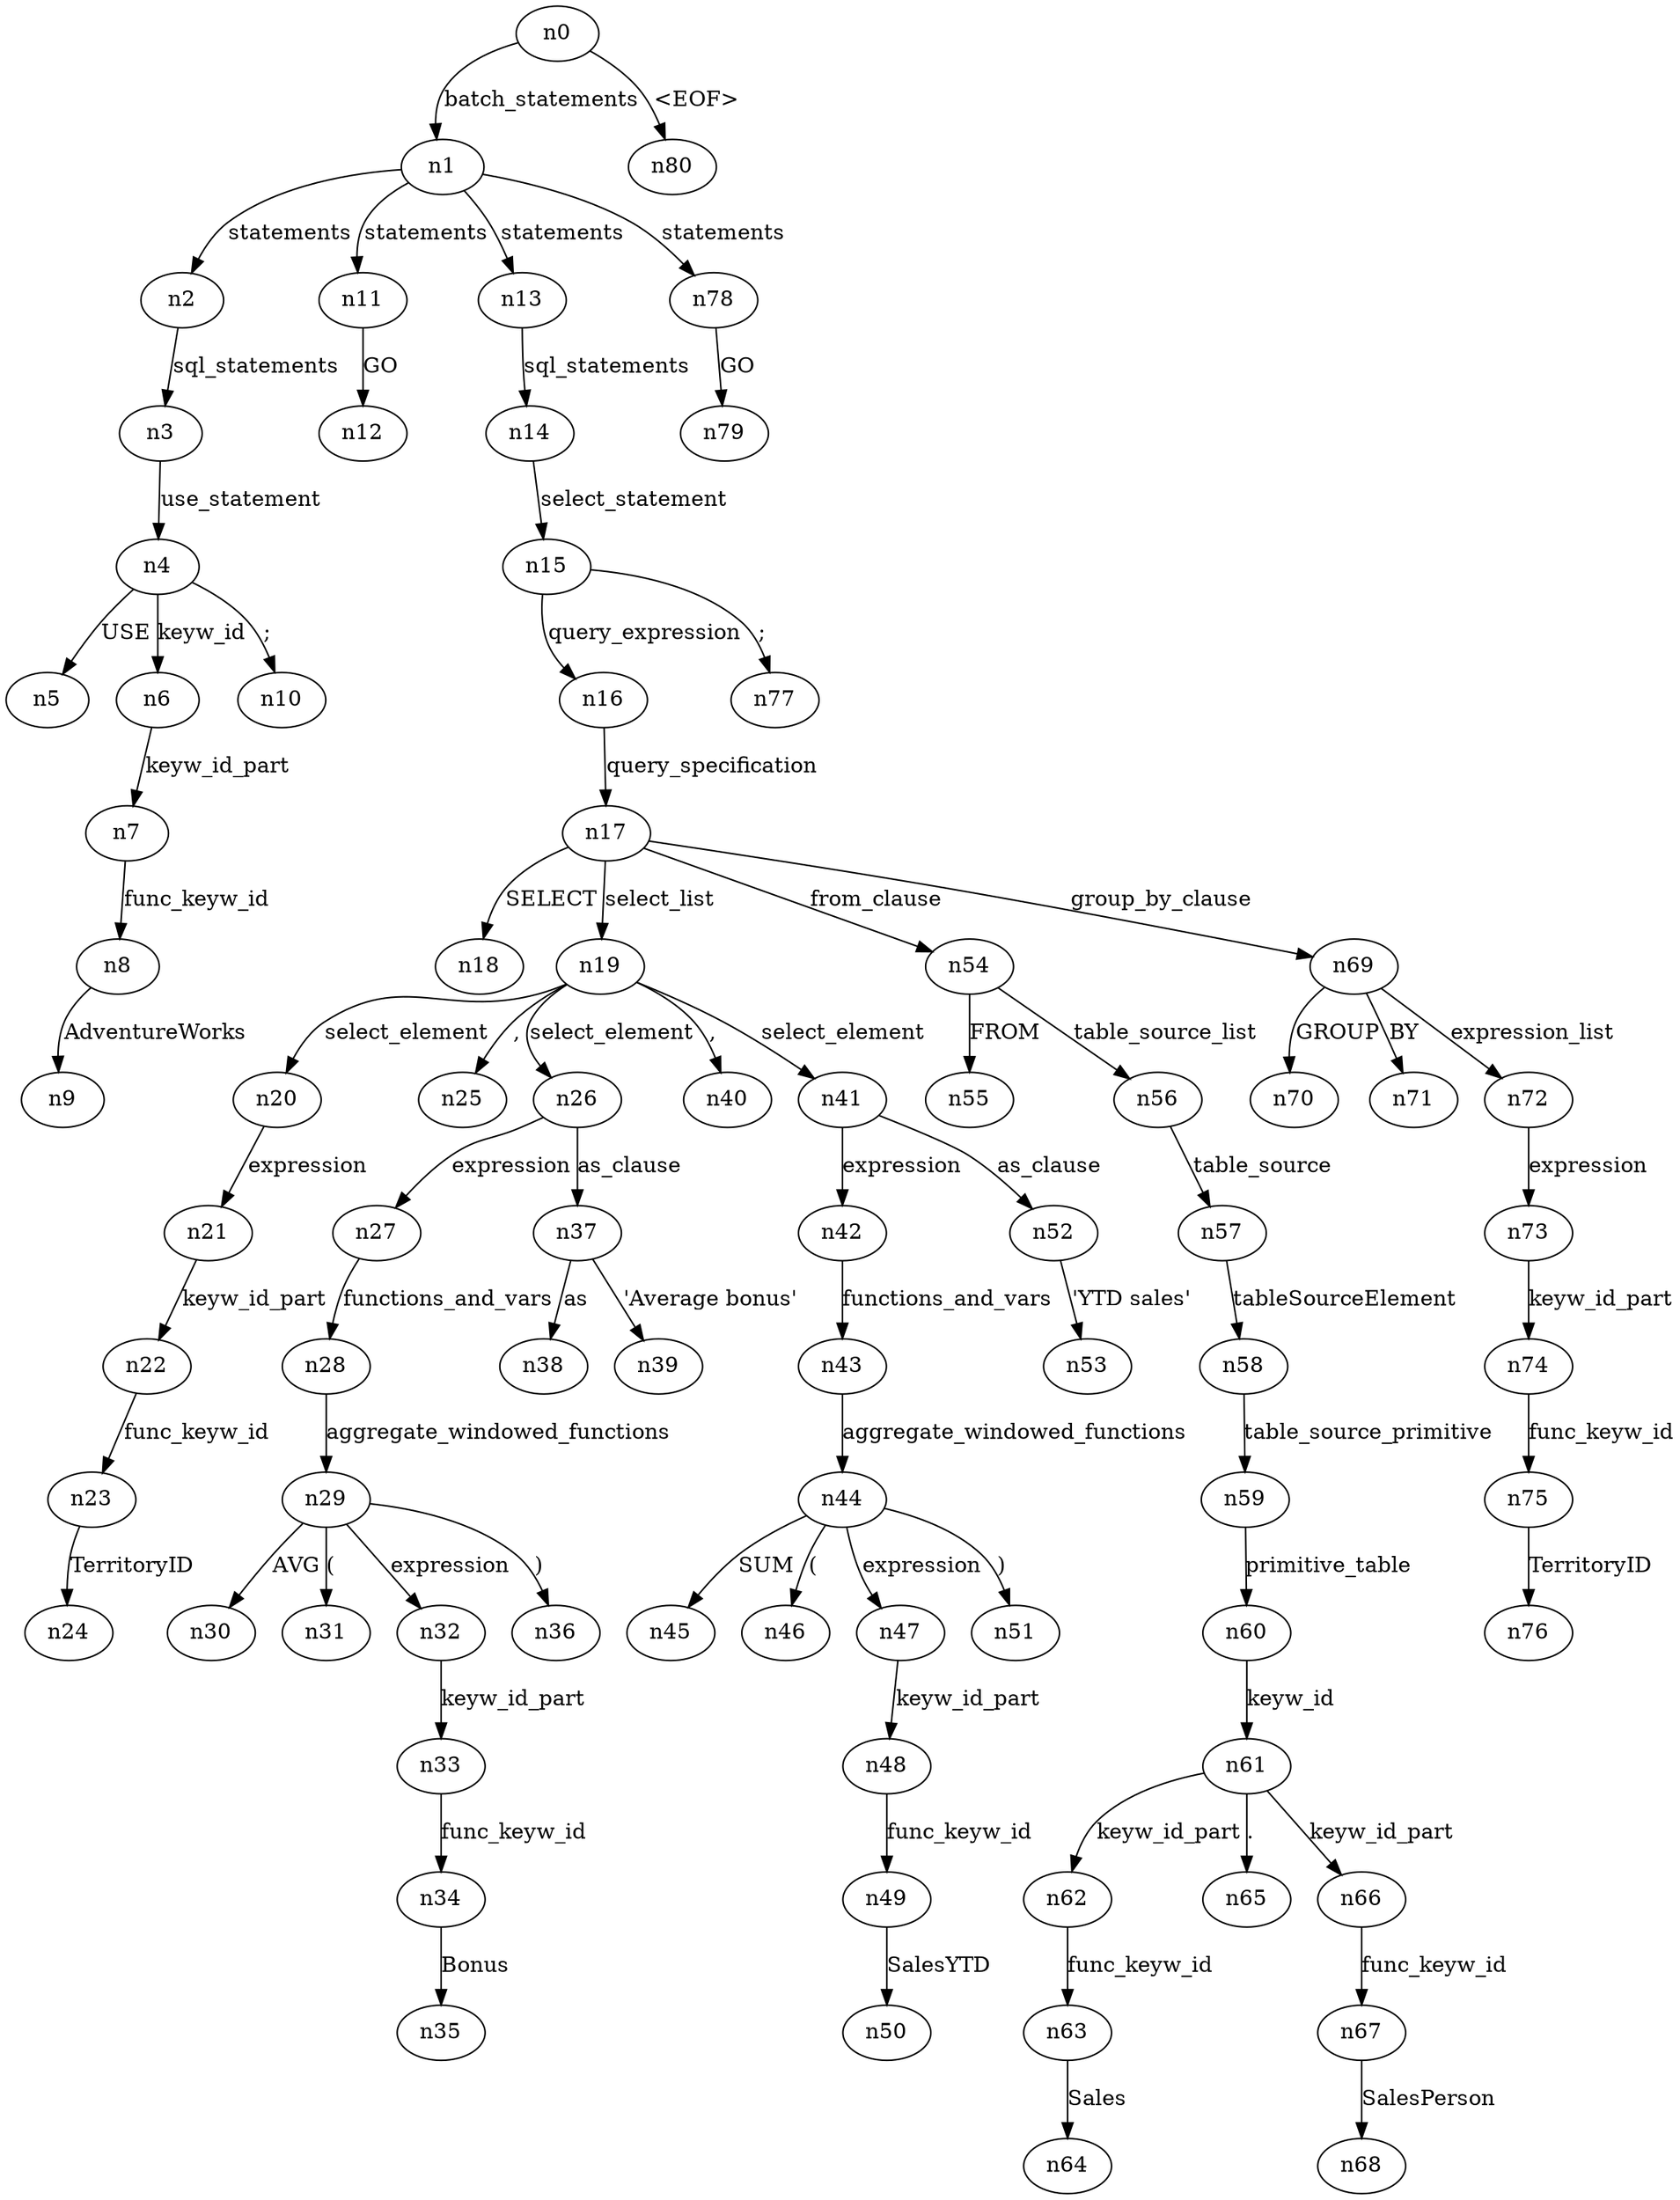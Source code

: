 digraph ParseTree {
  n0 -> n1 [label="batch_statements"];
  n1 -> n2 [label="statements"];
  n2 -> n3 [label="sql_statements"];
  n3 -> n4 [label="use_statement"];
  n4 -> n5 [label="USE"];
  n4 -> n6 [label="keyw_id"];
  n6 -> n7 [label="keyw_id_part"];
  n7 -> n8 [label="func_keyw_id"];
  n8 -> n9 [label="AdventureWorks"];
  n4 -> n10 [label=";"];
  n1 -> n11 [label="statements"];
  n11 -> n12 [label="GO"];
  n1 -> n13 [label="statements"];
  n13 -> n14 [label="sql_statements"];
  n14 -> n15 [label="select_statement"];
  n15 -> n16 [label="query_expression"];
  n16 -> n17 [label="query_specification"];
  n17 -> n18 [label="SELECT"];
  n17 -> n19 [label="select_list"];
  n19 -> n20 [label="select_element"];
  n20 -> n21 [label="expression"];
  n21 -> n22 [label="keyw_id_part"];
  n22 -> n23 [label="func_keyw_id"];
  n23 -> n24 [label="TerritoryID"];
  n19 -> n25 [label=","];
  n19 -> n26 [label="select_element"];
  n26 -> n27 [label="expression"];
  n27 -> n28 [label="functions_and_vars"];
  n28 -> n29 [label="aggregate_windowed_functions"];
  n29 -> n30 [label="AVG"];
  n29 -> n31 [label="("];
  n29 -> n32 [label="expression"];
  n32 -> n33 [label="keyw_id_part"];
  n33 -> n34 [label="func_keyw_id"];
  n34 -> n35 [label="Bonus"];
  n29 -> n36 [label=")"];
  n26 -> n37 [label="as_clause"];
  n37 -> n38 [label="as"];
  n37 -> n39 [label="'Average bonus'"];
  n19 -> n40 [label=","];
  n19 -> n41 [label="select_element"];
  n41 -> n42 [label="expression"];
  n42 -> n43 [label="functions_and_vars"];
  n43 -> n44 [label="aggregate_windowed_functions"];
  n44 -> n45 [label="SUM"];
  n44 -> n46 [label="("];
  n44 -> n47 [label="expression"];
  n47 -> n48 [label="keyw_id_part"];
  n48 -> n49 [label="func_keyw_id"];
  n49 -> n50 [label="SalesYTD"];
  n44 -> n51 [label=")"];
  n41 -> n52 [label="as_clause"];
  n52 -> n53 [label="'YTD sales'"];
  n17 -> n54 [label="from_clause"];
  n54 -> n55 [label="FROM"];
  n54 -> n56 [label="table_source_list"];
  n56 -> n57 [label="table_source"];
  n57 -> n58 [label="tableSourceElement"];
  n58 -> n59 [label="table_source_primitive"];
  n59 -> n60 [label="primitive_table"];
  n60 -> n61 [label="keyw_id"];
  n61 -> n62 [label="keyw_id_part"];
  n62 -> n63 [label="func_keyw_id"];
  n63 -> n64 [label="Sales"];
  n61 -> n65 [label="."];
  n61 -> n66 [label="keyw_id_part"];
  n66 -> n67 [label="func_keyw_id"];
  n67 -> n68 [label="SalesPerson"];
  n17 -> n69 [label="group_by_clause"];
  n69 -> n70 [label="GROUP"];
  n69 -> n71 [label="BY"];
  n69 -> n72 [label="expression_list"];
  n72 -> n73 [label="expression"];
  n73 -> n74 [label="keyw_id_part"];
  n74 -> n75 [label="func_keyw_id"];
  n75 -> n76 [label="TerritoryID"];
  n15 -> n77 [label=";"];
  n1 -> n78 [label="statements"];
  n78 -> n79 [label="GO"];
  n0 -> n80 [label="<EOF>"];
}